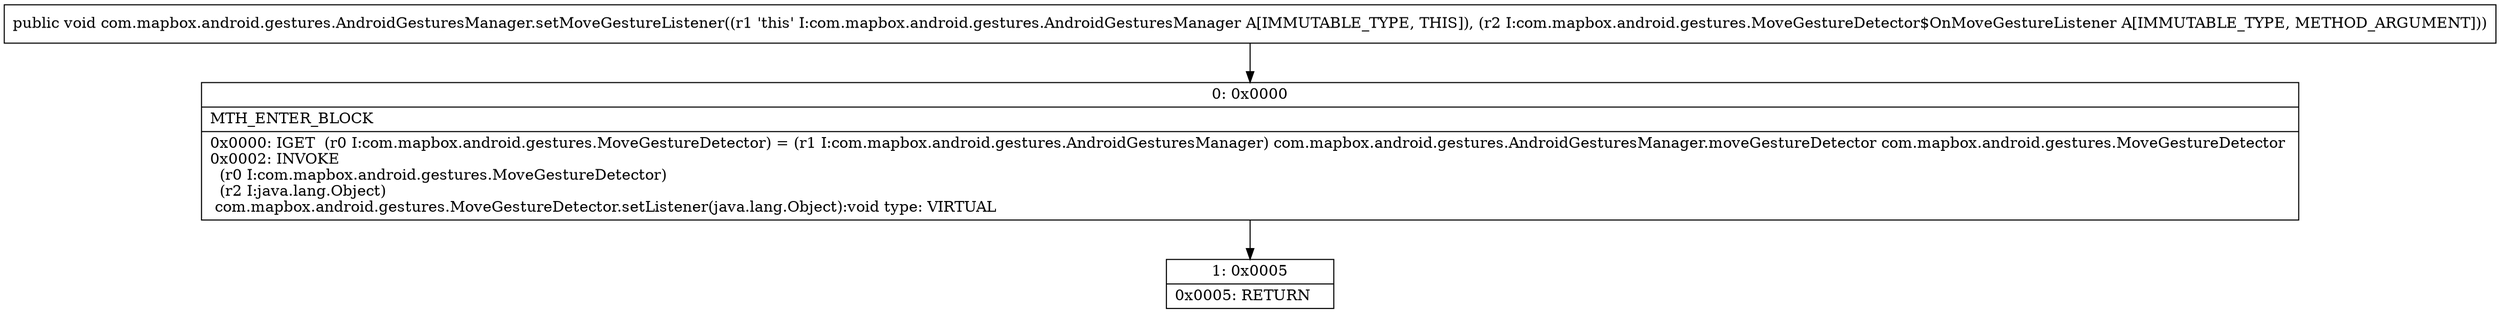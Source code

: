 digraph "CFG forcom.mapbox.android.gestures.AndroidGesturesManager.setMoveGestureListener(Lcom\/mapbox\/android\/gestures\/MoveGestureDetector$OnMoveGestureListener;)V" {
Node_0 [shape=record,label="{0\:\ 0x0000|MTH_ENTER_BLOCK\l|0x0000: IGET  (r0 I:com.mapbox.android.gestures.MoveGestureDetector) = (r1 I:com.mapbox.android.gestures.AndroidGesturesManager) com.mapbox.android.gestures.AndroidGesturesManager.moveGestureDetector com.mapbox.android.gestures.MoveGestureDetector \l0x0002: INVOKE  \l  (r0 I:com.mapbox.android.gestures.MoveGestureDetector)\l  (r2 I:java.lang.Object)\l com.mapbox.android.gestures.MoveGestureDetector.setListener(java.lang.Object):void type: VIRTUAL \l}"];
Node_1 [shape=record,label="{1\:\ 0x0005|0x0005: RETURN   \l}"];
MethodNode[shape=record,label="{public void com.mapbox.android.gestures.AndroidGesturesManager.setMoveGestureListener((r1 'this' I:com.mapbox.android.gestures.AndroidGesturesManager A[IMMUTABLE_TYPE, THIS]), (r2 I:com.mapbox.android.gestures.MoveGestureDetector$OnMoveGestureListener A[IMMUTABLE_TYPE, METHOD_ARGUMENT])) }"];
MethodNode -> Node_0;
Node_0 -> Node_1;
}

